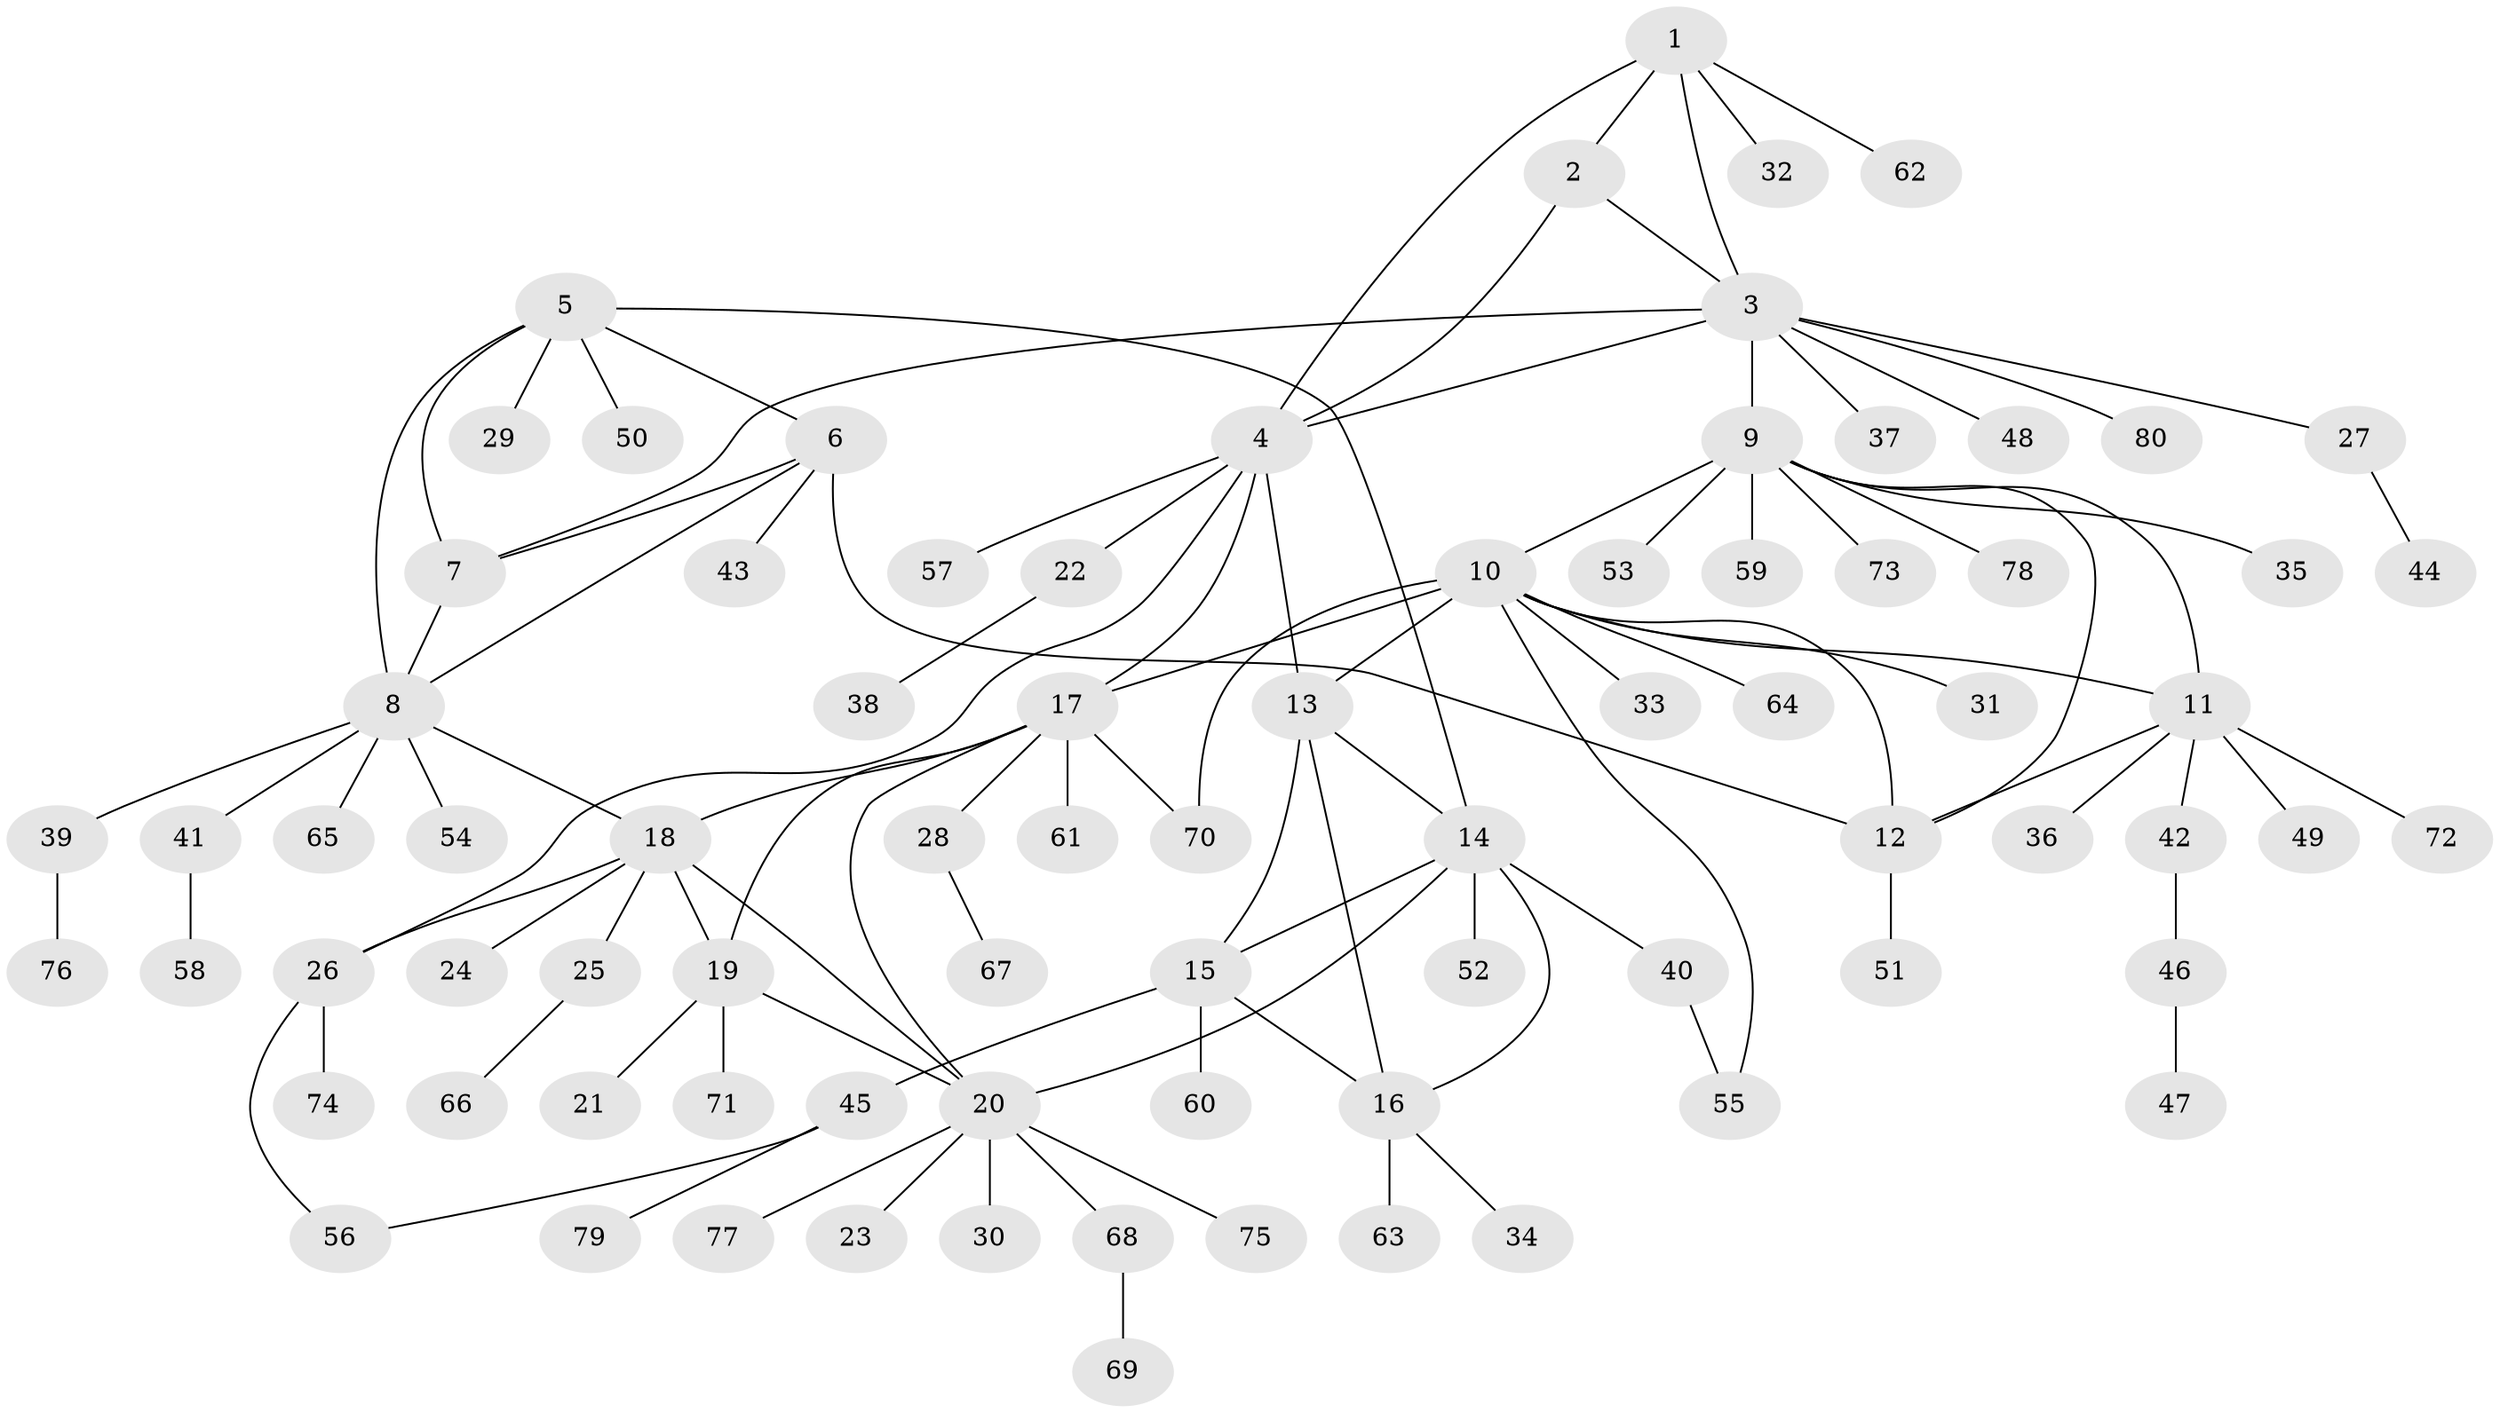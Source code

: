 // coarse degree distribution, {3: 0.05263157894736842, 8: 0.05263157894736842, 7: 0.05263157894736842, 5: 0.03508771929824561, 4: 0.10526315789473684, 9: 0.017543859649122806, 6: 0.05263157894736842, 1: 0.43859649122807015, 2: 0.19298245614035087}
// Generated by graph-tools (version 1.1) at 2025/52/03/04/25 22:52:25]
// undirected, 80 vertices, 104 edges
graph export_dot {
  node [color=gray90,style=filled];
  1;
  2;
  3;
  4;
  5;
  6;
  7;
  8;
  9;
  10;
  11;
  12;
  13;
  14;
  15;
  16;
  17;
  18;
  19;
  20;
  21;
  22;
  23;
  24;
  25;
  26;
  27;
  28;
  29;
  30;
  31;
  32;
  33;
  34;
  35;
  36;
  37;
  38;
  39;
  40;
  41;
  42;
  43;
  44;
  45;
  46;
  47;
  48;
  49;
  50;
  51;
  52;
  53;
  54;
  55;
  56;
  57;
  58;
  59;
  60;
  61;
  62;
  63;
  64;
  65;
  66;
  67;
  68;
  69;
  70;
  71;
  72;
  73;
  74;
  75;
  76;
  77;
  78;
  79;
  80;
  1 -- 2;
  1 -- 3;
  1 -- 4;
  1 -- 32;
  1 -- 62;
  2 -- 3;
  2 -- 4;
  3 -- 4;
  3 -- 7;
  3 -- 9;
  3 -- 27;
  3 -- 37;
  3 -- 48;
  3 -- 80;
  4 -- 13;
  4 -- 17;
  4 -- 22;
  4 -- 26;
  4 -- 57;
  5 -- 6;
  5 -- 7;
  5 -- 8;
  5 -- 14;
  5 -- 29;
  5 -- 50;
  6 -- 7;
  6 -- 8;
  6 -- 12;
  6 -- 43;
  7 -- 8;
  8 -- 18;
  8 -- 39;
  8 -- 41;
  8 -- 54;
  8 -- 65;
  9 -- 10;
  9 -- 11;
  9 -- 12;
  9 -- 35;
  9 -- 53;
  9 -- 59;
  9 -- 73;
  9 -- 78;
  10 -- 11;
  10 -- 12;
  10 -- 13;
  10 -- 17;
  10 -- 31;
  10 -- 33;
  10 -- 55;
  10 -- 64;
  10 -- 70;
  11 -- 12;
  11 -- 36;
  11 -- 42;
  11 -- 49;
  11 -- 72;
  12 -- 51;
  13 -- 14;
  13 -- 15;
  13 -- 16;
  14 -- 15;
  14 -- 16;
  14 -- 20;
  14 -- 40;
  14 -- 52;
  15 -- 16;
  15 -- 45;
  15 -- 60;
  16 -- 34;
  16 -- 63;
  17 -- 18;
  17 -- 19;
  17 -- 20;
  17 -- 28;
  17 -- 61;
  17 -- 70;
  18 -- 19;
  18 -- 20;
  18 -- 24;
  18 -- 25;
  18 -- 26;
  19 -- 20;
  19 -- 21;
  19 -- 71;
  20 -- 23;
  20 -- 30;
  20 -- 68;
  20 -- 75;
  20 -- 77;
  22 -- 38;
  25 -- 66;
  26 -- 56;
  26 -- 74;
  27 -- 44;
  28 -- 67;
  39 -- 76;
  40 -- 55;
  41 -- 58;
  42 -- 46;
  45 -- 56;
  45 -- 79;
  46 -- 47;
  68 -- 69;
}

